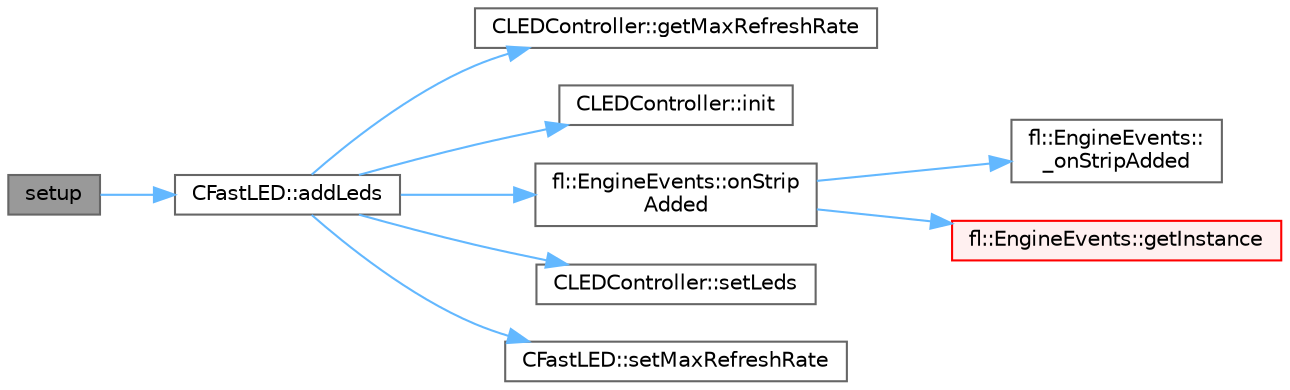 digraph "setup"
{
 // LATEX_PDF_SIZE
  bgcolor="transparent";
  edge [fontname=Helvetica,fontsize=10,labelfontname=Helvetica,labelfontsize=10];
  node [fontname=Helvetica,fontsize=10,shape=box,height=0.2,width=0.4];
  rankdir="LR";
  Node1 [id="Node000001",label="setup",height=0.2,width=0.4,color="gray40", fillcolor="grey60", style="filled", fontcolor="black",tooltip=" "];
  Node1 -> Node2 [id="edge1_Node000001_Node000002",color="steelblue1",style="solid",tooltip=" "];
  Node2 [id="Node000002",label="CFastLED::addLeds",height=0.2,width=0.4,color="grey40", fillcolor="white", style="filled",URL="$dd/dbb/class_c_fast_l_e_d.html#afd7928d822589740af6e23b2d510cf3f",tooltip="Add a CLEDController instance to the world."];
  Node2 -> Node3 [id="edge2_Node000002_Node000003",color="steelblue1",style="solid",tooltip=" "];
  Node3 [id="Node000003",label="CLEDController::getMaxRefreshRate",height=0.2,width=0.4,color="grey40", fillcolor="white", style="filled",URL="$d6/d2c/class_c_l_e_d_controller.html#a44d20f088426191c82919c9cdbc63a35",tooltip="Gets the maximum possible refresh rate of the strip."];
  Node2 -> Node4 [id="edge3_Node000002_Node000004",color="steelblue1",style="solid",tooltip=" "];
  Node4 [id="Node000004",label="CLEDController::init",height=0.2,width=0.4,color="grey40", fillcolor="white", style="filled",URL="$d6/d2c/class_c_l_e_d_controller.html#af877a15a5ec452780fbd1d359b8a9913",tooltip="Initialize the LED controller."];
  Node2 -> Node5 [id="edge4_Node000002_Node000005",color="steelblue1",style="solid",tooltip=" "];
  Node5 [id="Node000005",label="fl::EngineEvents::onStrip\lAdded",height=0.2,width=0.4,color="grey40", fillcolor="white", style="filled",URL="$de/dca/classfl_1_1_engine_events.html#a8ec266f9f7b35b9174d331cb6c338d80",tooltip=" "];
  Node5 -> Node6 [id="edge5_Node000005_Node000006",color="steelblue1",style="solid",tooltip=" "];
  Node6 [id="Node000006",label="fl::EngineEvents::\l_onStripAdded",height=0.2,width=0.4,color="grey40", fillcolor="white", style="filled",URL="$de/dca/classfl_1_1_engine_events.html#a006e1f01b766436e0eec2e406b4512d5",tooltip=" "];
  Node5 -> Node7 [id="edge6_Node000005_Node000007",color="steelblue1",style="solid",tooltip=" "];
  Node7 [id="Node000007",label="fl::EngineEvents::getInstance",height=0.2,width=0.4,color="red", fillcolor="#FFF0F0", style="filled",URL="$de/dca/classfl_1_1_engine_events.html#a34a4625c4fbcf754f70820bc4f0e418b",tooltip=" "];
  Node2 -> Node9 [id="edge7_Node000002_Node000009",color="steelblue1",style="solid",tooltip=" "];
  Node9 [id="Node000009",label="CLEDController::setLeds",height=0.2,width=0.4,color="grey40", fillcolor="white", style="filled",URL="$d6/d2c/class_c_l_e_d_controller.html#a6c8e2157d244ce8b1b878947ca7695d9",tooltip="Set the default array of LEDs to be used by this controller."];
  Node2 -> Node10 [id="edge8_Node000002_Node000010",color="steelblue1",style="solid",tooltip=" "];
  Node10 [id="Node000010",label="CFastLED::setMaxRefreshRate",height=0.2,width=0.4,color="grey40", fillcolor="white", style="filled",URL="$dd/dbb/class_c_fast_l_e_d.html#a1f39e8404db214bbd6a776f52a77d8b1",tooltip="Set the maximum refresh rate."];
}
